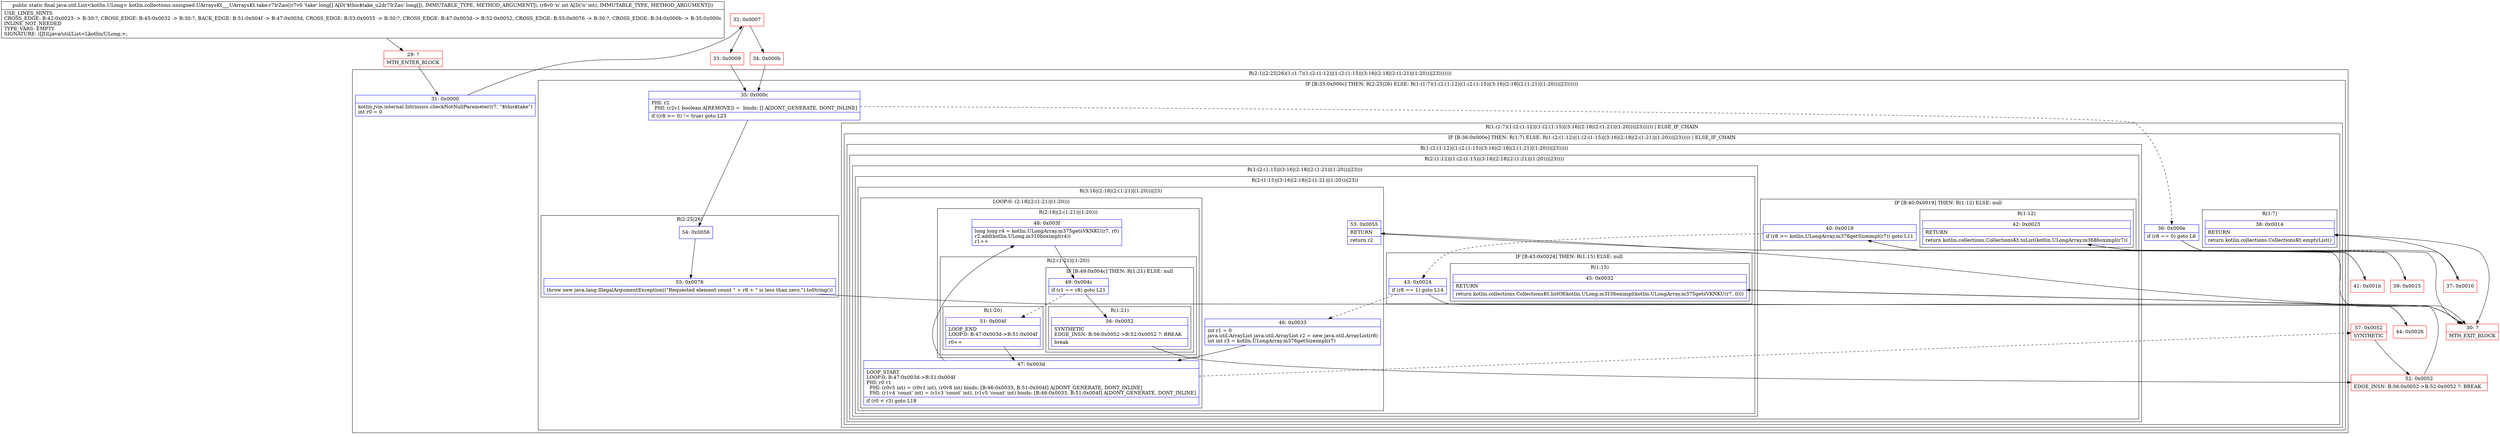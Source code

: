 digraph "CFG forkotlin.collections.unsigned.UArraysKt___UArraysKt.take\-r7IrZao([JI)Ljava\/util\/List;" {
subgraph cluster_Region_854103011 {
label = "R(2:1|(2:25|26)(1:(1:7)(1:(2:(1:12)|(1:(2:(1:15)|(3:16|(2:18|(2:(1:21)|(1:20)))|23)))))))";
node [shape=record,color=blue];
Node_31 [shape=record,label="{31\:\ 0x0000|kotlin.jvm.internal.Intrinsics.checkNotNullParameter(r7, \"$this$take\")\lint r0 = 0\l}"];
subgraph cluster_IfRegion_1582966804 {
label = "IF [B:35:0x000c] THEN: R(2:25|26) ELSE: R(1:(1:7)(1:(2:(1:12)|(1:(2:(1:15)|(3:16|(2:18|(2:(1:21)|(1:20)))|23))))))";
node [shape=record,color=blue];
Node_35 [shape=record,label="{35\:\ 0x000c|PHI: r2 \l  PHI: (r2v1 boolean A[REMOVE]) =  binds: [] A[DONT_GENERATE, DONT_INLINE]\l|if ((r8 \>= 0) != true) goto L25\l}"];
subgraph cluster_Region_1415350606 {
label = "R(2:25|26)";
node [shape=record,color=blue];
Node_54 [shape=record,label="{54\:\ 0x0056}"];
Node_55 [shape=record,label="{55\:\ 0x0076|throw new java.lang.IllegalArgumentException((\"Requested element count \" + r8 + \" is less than zero.\").toString())\l}"];
}
subgraph cluster_Region_1538797863 {
label = "R(1:(1:7)(1:(2:(1:12)|(1:(2:(1:15)|(3:16|(2:18|(2:(1:21)|(1:20)))|23)))))) | ELSE_IF_CHAIN\l";
node [shape=record,color=blue];
subgraph cluster_IfRegion_1960437270 {
label = "IF [B:36:0x000e] THEN: R(1:7) ELSE: R(1:(2:(1:12)|(1:(2:(1:15)|(3:16|(2:18|(2:(1:21)|(1:20)))|23))))) | ELSE_IF_CHAIN\l";
node [shape=record,color=blue];
Node_36 [shape=record,label="{36\:\ 0x000e|if (r8 == 0) goto L6\l}"];
subgraph cluster_Region_2068609553 {
label = "R(1:7)";
node [shape=record,color=blue];
Node_38 [shape=record,label="{38\:\ 0x0014|RETURN\l|return kotlin.collections.CollectionsKt.emptyList()\l}"];
}
subgraph cluster_Region_1273662159 {
label = "R(1:(2:(1:12)|(1:(2:(1:15)|(3:16|(2:18|(2:(1:21)|(1:20)))|23)))))";
node [shape=record,color=blue];
subgraph cluster_Region_1363262364 {
label = "R(2:(1:12)|(1:(2:(1:15)|(3:16|(2:18|(2:(1:21)|(1:20)))|23))))";
node [shape=record,color=blue];
subgraph cluster_IfRegion_1779638004 {
label = "IF [B:40:0x0019] THEN: R(1:12) ELSE: null";
node [shape=record,color=blue];
Node_40 [shape=record,label="{40\:\ 0x0019|if (r8 \>= kotlin.ULongArray.m376getSizeimpl(r7)) goto L11\l}"];
subgraph cluster_Region_1914142037 {
label = "R(1:12)";
node [shape=record,color=blue];
Node_42 [shape=record,label="{42\:\ 0x0023|RETURN\l|return kotlin.collections.CollectionsKt.toList(kotlin.ULongArray.m368boximpl(r7))\l}"];
}
}
subgraph cluster_Region_1840524586 {
label = "R(1:(2:(1:15)|(3:16|(2:18|(2:(1:21)|(1:20)))|23)))";
node [shape=record,color=blue];
subgraph cluster_Region_838202971 {
label = "R(2:(1:15)|(3:16|(2:18|(2:(1:21)|(1:20)))|23))";
node [shape=record,color=blue];
subgraph cluster_IfRegion_1138993711 {
label = "IF [B:43:0x0024] THEN: R(1:15) ELSE: null";
node [shape=record,color=blue];
Node_43 [shape=record,label="{43\:\ 0x0024|if (r8 == 1) goto L14\l}"];
subgraph cluster_Region_173513427 {
label = "R(1:15)";
node [shape=record,color=blue];
Node_45 [shape=record,label="{45\:\ 0x0032|RETURN\l|return kotlin.collections.CollectionsKt.listOf(kotlin.ULong.m310boximpl(kotlin.ULongArray.m375getsVKNKU(r7, 0)))\l}"];
}
}
subgraph cluster_Region_346306477 {
label = "R(3:16|(2:18|(2:(1:21)|(1:20)))|23)";
node [shape=record,color=blue];
Node_46 [shape=record,label="{46\:\ 0x0033|int r1 = 0\ljava.util.ArrayList java.util.ArrayList r2 = new java.util.ArrayList(r8)\lint int r3 = kotlin.ULongArray.m376getSizeimpl(r7)\l}"];
subgraph cluster_LoopRegion_384287033 {
label = "LOOP:0: (2:18|(2:(1:21)|(1:20)))";
node [shape=record,color=blue];
Node_47 [shape=record,label="{47\:\ 0x003d|LOOP_START\lLOOP:0: B:47:0x003d\-\>B:51:0x004f\lPHI: r0 r1 \l  PHI: (r0v5 int) = (r0v1 int), (r0v8 int) binds: [B:46:0x0033, B:51:0x004f] A[DONT_GENERATE, DONT_INLINE]\l  PHI: (r1v4 'count' int) = (r1v3 'count' int), (r1v5 'count' int) binds: [B:46:0x0033, B:51:0x004f] A[DONT_GENERATE, DONT_INLINE]\l|if (r0 \< r3) goto L18\l}"];
subgraph cluster_Region_1646647169 {
label = "R(2:18|(2:(1:21)|(1:20)))";
node [shape=record,color=blue];
Node_48 [shape=record,label="{48\:\ 0x003f|long long r4 = kotlin.ULongArray.m375getsVKNKU(r7, r0)\lr2.add(kotlin.ULong.m310boximpl(r4))\lr1++\l}"];
subgraph cluster_Region_1187392462 {
label = "R(2:(1:21)|(1:20))";
node [shape=record,color=blue];
subgraph cluster_IfRegion_1021497865 {
label = "IF [B:49:0x004c] THEN: R(1:21) ELSE: null";
node [shape=record,color=blue];
Node_49 [shape=record,label="{49\:\ 0x004c|if (r1 == r8) goto L21\l}"];
subgraph cluster_Region_1478449763 {
label = "R(1:21)";
node [shape=record,color=blue];
Node_56 [shape=record,label="{56\:\ 0x0052|SYNTHETIC\lEDGE_INSN: B:56:0x0052\-\>B:52:0x0052 ?: BREAK  \l|break\l}"];
}
}
subgraph cluster_Region_1890026170 {
label = "R(1:20)";
node [shape=record,color=blue];
Node_51 [shape=record,label="{51\:\ 0x004f|LOOP_END\lLOOP:0: B:47:0x003d\-\>B:51:0x004f\l|r0++\l}"];
}
}
}
}
Node_53 [shape=record,label="{53\:\ 0x0055|RETURN\l|return r2\l}"];
}
}
}
}
}
}
}
}
}
Node_29 [shape=record,color=red,label="{29\:\ ?|MTH_ENTER_BLOCK\l}"];
Node_32 [shape=record,color=red,label="{32\:\ 0x0007}"];
Node_33 [shape=record,color=red,label="{33\:\ 0x0009}"];
Node_37 [shape=record,color=red,label="{37\:\ 0x0010}"];
Node_30 [shape=record,color=red,label="{30\:\ ?|MTH_EXIT_BLOCK\l}"];
Node_39 [shape=record,color=red,label="{39\:\ 0x0015}"];
Node_41 [shape=record,color=red,label="{41\:\ 0x001b}"];
Node_44 [shape=record,color=red,label="{44\:\ 0x0026}"];
Node_52 [shape=record,color=red,label="{52\:\ 0x0052|EDGE_INSN: B:56:0x0052\-\>B:52:0x0052 ?: BREAK  \l}"];
Node_57 [shape=record,color=red,label="{57\:\ 0x0052|SYNTHETIC\l}"];
Node_34 [shape=record,color=red,label="{34\:\ 0x000b}"];
MethodNode[shape=record,label="{public static final java.util.List\<kotlin.ULong\> kotlin.collections.unsigned.UArraysKt___UArraysKt.take\-r7IrZao((r7v0 'take' long[] A[D('$this$take_u2dr7IrZao' long[]), IMMUTABLE_TYPE, METHOD_ARGUMENT]), (r8v0 'n' int A[D('n' int), IMMUTABLE_TYPE, METHOD_ARGUMENT]))  | USE_LINES_HINTS\lCROSS_EDGE: B:42:0x0023 \-\> B:30:?, CROSS_EDGE: B:45:0x0032 \-\> B:30:?, BACK_EDGE: B:51:0x004f \-\> B:47:0x003d, CROSS_EDGE: B:53:0x0055 \-\> B:30:?, CROSS_EDGE: B:47:0x003d \-\> B:52:0x0052, CROSS_EDGE: B:55:0x0076 \-\> B:30:?, CROSS_EDGE: B:34:0x000b \-\> B:35:0x000c\lINLINE_NOT_NEEDED\lTYPE_VARS: EMPTY\lSIGNATURE: ([JI)Ljava\/util\/List\<Lkotlin\/ULong;\>;\l}"];
MethodNode -> Node_29;Node_31 -> Node_32;
Node_35 -> Node_36[style=dashed];
Node_35 -> Node_54;
Node_54 -> Node_55;
Node_55 -> Node_30;
Node_36 -> Node_37;
Node_36 -> Node_39[style=dashed];
Node_38 -> Node_30;
Node_40 -> Node_41;
Node_40 -> Node_43[style=dashed];
Node_42 -> Node_30;
Node_43 -> Node_44;
Node_43 -> Node_46[style=dashed];
Node_45 -> Node_30;
Node_46 -> Node_47;
Node_47 -> Node_48;
Node_47 -> Node_57[style=dashed];
Node_48 -> Node_49;
Node_49 -> Node_51[style=dashed];
Node_49 -> Node_56;
Node_56 -> Node_52;
Node_51 -> Node_47;
Node_53 -> Node_30;
Node_29 -> Node_31;
Node_32 -> Node_33;
Node_32 -> Node_34;
Node_33 -> Node_35;
Node_37 -> Node_38;
Node_39 -> Node_40;
Node_41 -> Node_42;
Node_44 -> Node_45;
Node_52 -> Node_53;
Node_57 -> Node_52;
Node_34 -> Node_35;
}

